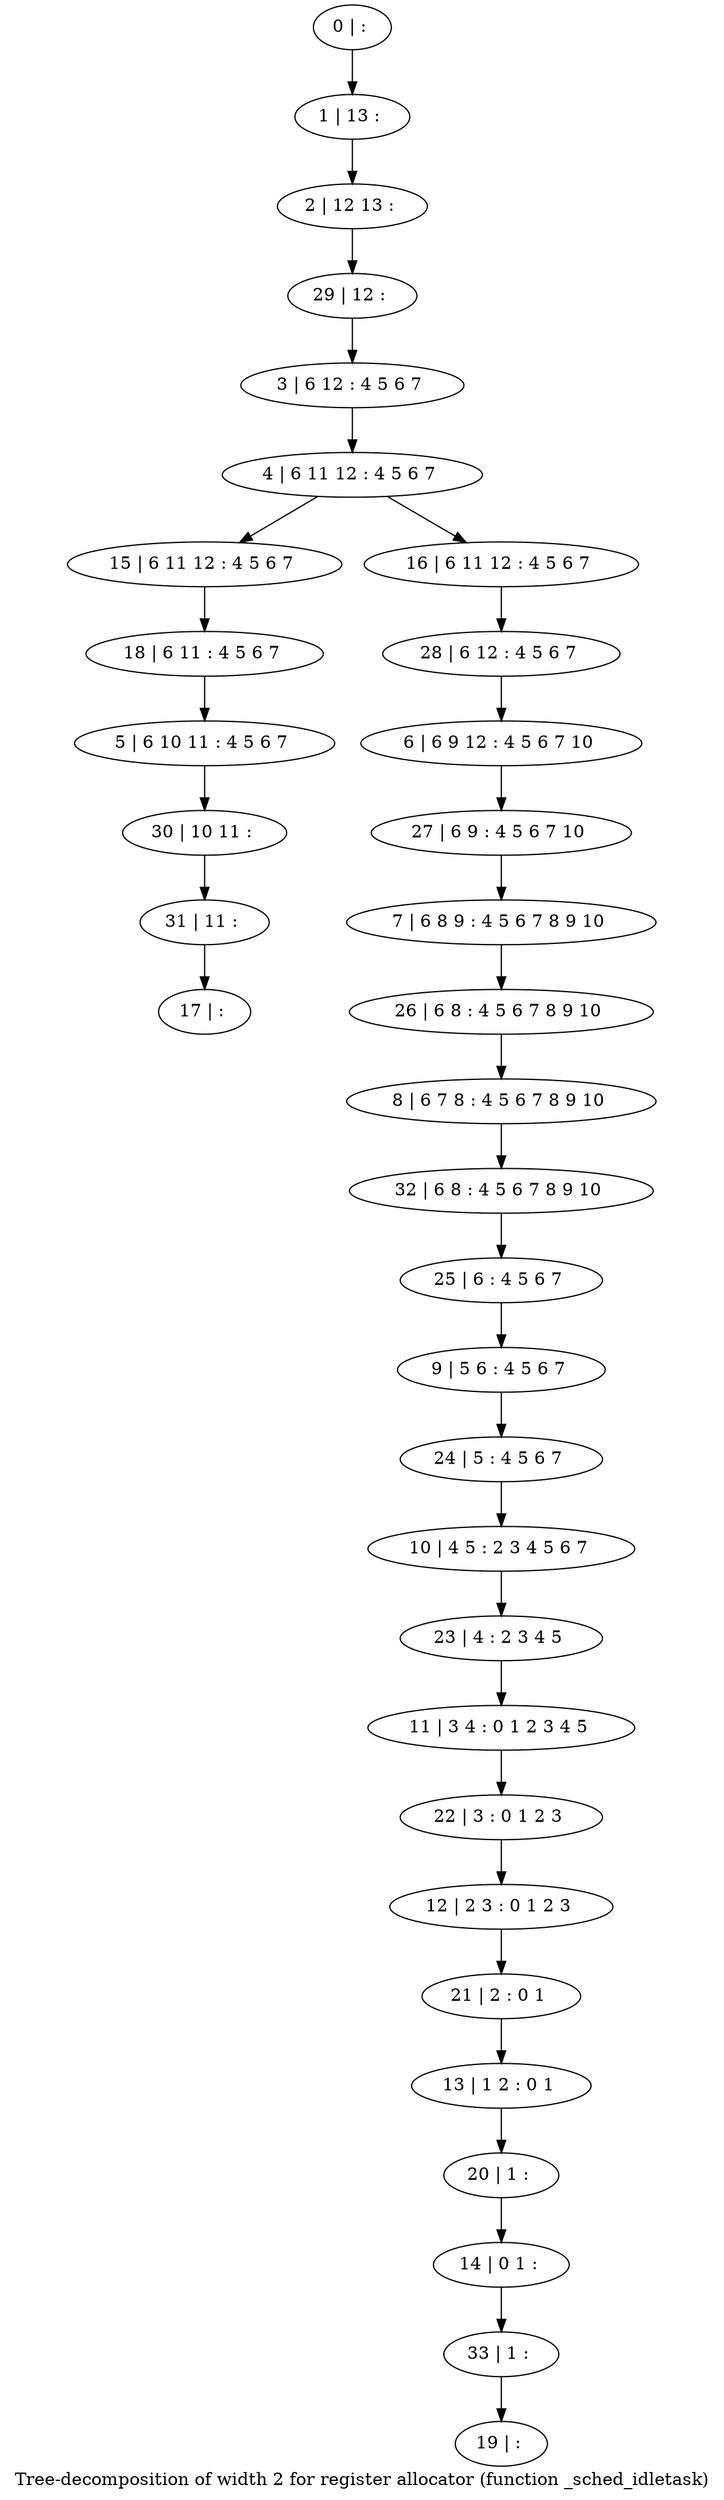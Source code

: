 digraph G {
graph [label="Tree-decomposition of width 2 for register allocator (function _sched_idletask)"]
0[label="0 | : "];
1[label="1 | 13 : "];
2[label="2 | 12 13 : "];
3[label="3 | 6 12 : 4 5 6 7 "];
4[label="4 | 6 11 12 : 4 5 6 7 "];
5[label="5 | 6 10 11 : 4 5 6 7 "];
6[label="6 | 6 9 12 : 4 5 6 7 10 "];
7[label="7 | 6 8 9 : 4 5 6 7 8 9 10 "];
8[label="8 | 6 7 8 : 4 5 6 7 8 9 10 "];
9[label="9 | 5 6 : 4 5 6 7 "];
10[label="10 | 4 5 : 2 3 4 5 6 7 "];
11[label="11 | 3 4 : 0 1 2 3 4 5 "];
12[label="12 | 2 3 : 0 1 2 3 "];
13[label="13 | 1 2 : 0 1 "];
14[label="14 | 0 1 : "];
15[label="15 | 6 11 12 : 4 5 6 7 "];
16[label="16 | 6 11 12 : 4 5 6 7 "];
17[label="17 | : "];
18[label="18 | 6 11 : 4 5 6 7 "];
19[label="19 | : "];
20[label="20 | 1 : "];
21[label="21 | 2 : 0 1 "];
22[label="22 | 3 : 0 1 2 3 "];
23[label="23 | 4 : 2 3 4 5 "];
24[label="24 | 5 : 4 5 6 7 "];
25[label="25 | 6 : 4 5 6 7 "];
26[label="26 | 6 8 : 4 5 6 7 8 9 10 "];
27[label="27 | 6 9 : 4 5 6 7 10 "];
28[label="28 | 6 12 : 4 5 6 7 "];
29[label="29 | 12 : "];
30[label="30 | 10 11 : "];
31[label="31 | 11 : "];
32[label="32 | 6 8 : 4 5 6 7 8 9 10 "];
33[label="33 | 1 : "];
0->1 ;
1->2 ;
3->4 ;
4->15 ;
4->16 ;
18->5 ;
15->18 ;
20->14 ;
13->20 ;
21->13 ;
12->21 ;
22->12 ;
11->22 ;
23->11 ;
10->23 ;
24->10 ;
9->24 ;
25->9 ;
26->8 ;
7->26 ;
27->7 ;
6->27 ;
28->6 ;
16->28 ;
29->3 ;
2->29 ;
5->30 ;
31->17 ;
30->31 ;
32->25 ;
8->32 ;
33->19 ;
14->33 ;
}
